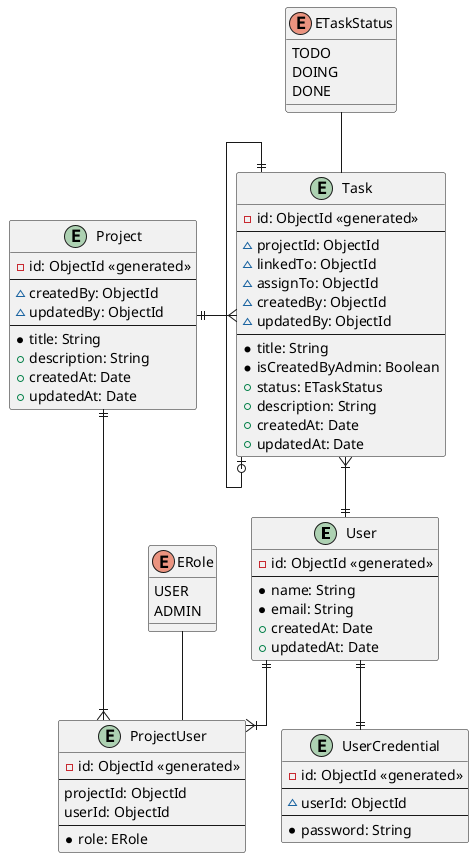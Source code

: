 @startuml TODO

skinparam linetype ortho

entity User {
    -id: ObjectId <<generated>>
    --
    *name: String
    *email: String
    +createdAt: Date
    +updatedAt: Date
}

entity Task {
    -id: ObjectId <<generated>>
    --
    ~projectId: ObjectId
    ~linkedTo: ObjectId
    ~assignTo: ObjectId
    ~createdBy: ObjectId
    ~updatedBy: ObjectId
    --
    *title: String
    *isCreatedByAdmin: Boolean
    +status: ETaskStatus
    +description: String
    +createdAt: Date
    +updatedAt: Date
}

entity Project {
    -id: ObjectId <<generated>>
    --
    ~createdBy: ObjectId
    ~updatedBy: ObjectId
    --
    *title: String
    +description: String
    +createdAt: Date
    +updatedAt: Date
}

entity ProjectUser {
    -id: ObjectId <<generated>>
    --
    projectId: ObjectId
    userId: ObjectId
    --
    *role: ERole
}

entity UserCredential {
    -id: ObjectId <<generated>>
    --
    ~userId: ObjectId
    --
    *password: String
}

enum ERole {
    USER
    ADMIN
}

enum ETaskStatus {
    TODO
    DOING
    DONE
}

Task }|--|| User
Task ||--o| Task
Project ||-|{ Task
Project ||--|{ ProjectUser
User ||--|{ ProjectUser
User ||--|| UserCredential
ETaskStatus -- Task
ERole -- ProjectUser

@enduml